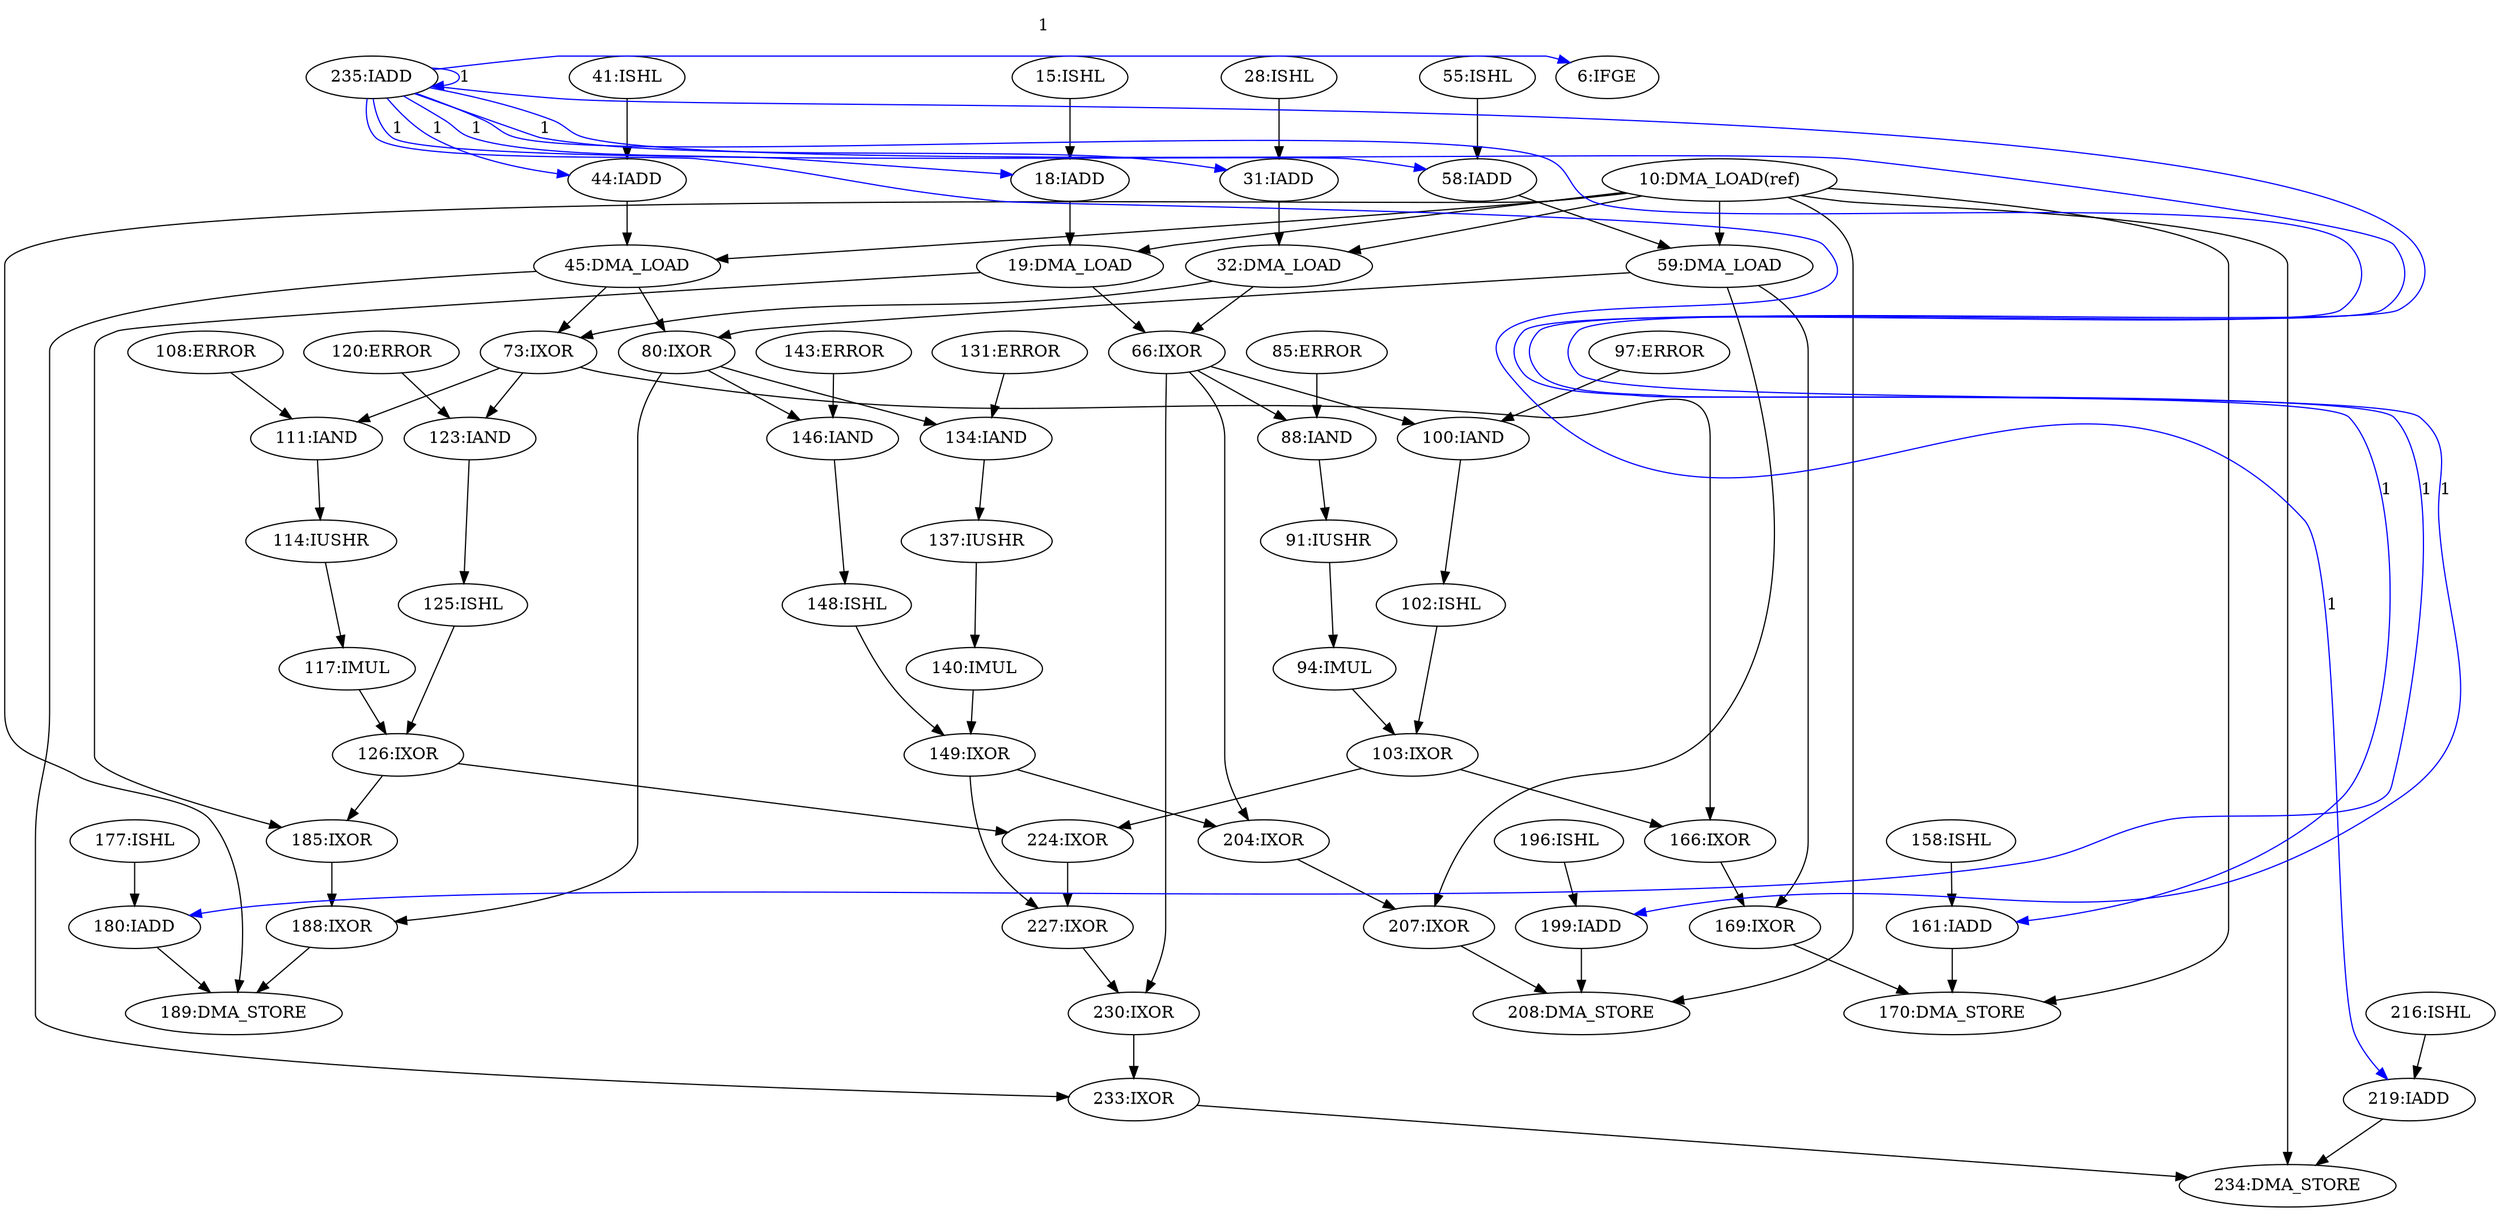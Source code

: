 digraph depgraph {
n0 [label="123:IAND"];
n1 [label="73:IXOR"];
n1 -> n0;
n2 [label="120:ERROR"];
n2 -> n0;
n3 [label="166:IXOR"];
n4 [label="103:IXOR"];
n4 -> n3;
n1 -> n3;
n5 [label="207:IXOR"];
n6 [label="204:IXOR"];
n6 -> n5;
n7 [label="59:DMA_LOAD"];
n7 -> n5;
n8 [label="234:DMA_STORE"];
n9 [label="10:DMA_LOAD(ref)"];
n9 -> n8;
n10 [label="219:IADD"];
n10 -> n8;
n11 [label="233:IXOR"];
n11 -> n8;
n12 [label="111:IAND"];
n1 -> n12;
n13 [label="108:ERROR"];
n13 -> n12;
n9 -> n7;
n14 [label="58:IADD"];
n14 -> n7;
n15 [label="80:IXOR"];
n16 [label="45:DMA_LOAD"];
n16 -> n15;
n7 -> n15;
n17 [label="134:IAND"];
n15 -> n17;
n18 [label="131:ERROR"];
n18 -> n17;
n19 [label="44:IADD"];
n20 [label="41:ISHL"];
n20 -> n19;
n21 [label="66:IXOR"];
n22 [label="19:DMA_LOAD"];
n22 -> n21;
n23 [label="32:DMA_LOAD"];
n23 -> n21;
n24 [label="146:IAND"];
n15 -> n24;
n25 [label="143:ERROR"];
n25 -> n24;
n26 [label="114:IUSHR"];
n12 -> n26;
n27 [label="188:IXOR"];
n28 [label="185:IXOR"];
n28 -> n27;
n15 -> n27;
n29 [label="18:IADD"];
n30 [label="15:ISHL"];
n30 -> n29;
n31 [label="230:IXOR"];
n32 [label="227:IXOR"];
n32 -> n31;
n21 -> n31;
n33 [label="170:DMA_STORE"];
n9 -> n33;
n34 [label="161:IADD"];
n34 -> n33;
n35 [label="169:IXOR"];
n35 -> n33;
n36 [label="100:IAND"];
n21 -> n36;
n37 [label="97:ERROR"];
n37 -> n36;
n9 -> n16;
n19 -> n16;
n38 [label="148:ISHL"];
n24 -> n38;
n39 [label="224:IXOR"];
n4 -> n39;
n40 [label="126:IXOR"];
n40 -> n39;
n3 -> n35;
n7 -> n35;
n41 [label="102:ISHL"];
n36 -> n41;
n31 -> n11;
n16 -> n11;
n42 [label="31:IADD"];
n43 [label="28:ISHL"];
n43 -> n42;
n9 -> n22;
n29 -> n22;
n44 [label="189:DMA_STORE"];
n9 -> n44;
n45 [label="180:IADD"];
n45 -> n44;
n27 -> n44;
n46 [label="149:IXOR"];
n47 [label="140:IMUL"];
n47 -> n46;
n38 -> n46;
n48 [label="199:IADD"];
n49 [label="196:ISHL"];
n49 -> n48;
n50 [label="88:IAND"];
n21 -> n50;
n51 [label="85:ERROR"];
n51 -> n50;
n52 [label="91:IUSHR"];
n50 -> n52;
n53 [label="158:ISHL"];
n53 -> n34;
n9 -> n23;
n42 -> n23;
n54 [label="216:ISHL"];
n54 -> n10;
n55 [label="177:ISHL"];
n55 -> n45;
n56 [label="117:IMUL"];
n56 -> n40;
n57 [label="125:ISHL"];
n57 -> n40;
n58 [label="94:IMUL"];
n52 -> n58;
n46 -> n6;
n21 -> n6;
n59 [label="208:DMA_STORE"];
n9 -> n59;
n48 -> n59;
n5 -> n59;
n23 -> n1;
n16 -> n1;
n58 -> n4;
n41 -> n4;
n26 -> n56;
n40 -> n28;
n22 -> n28;
n0 -> n57;
n60 [label="137:IUSHR"];
n60 -> n47;
n61 [label="55:ISHL"];
n61 -> n14;
n39 -> n32;
n46 -> n32;
n17 -> n60;
n62 [label="235:IADD"];
n62 -> n10 [constraint=false,color=blue,label="1"];
n62 -> n45 [constraint=false,color=blue,label="1"];
n63 [label="6:IFGE"];
n62 -> n63 [constraint=false,color=blue,label="1"];
n62 -> n14 [constraint=false,color=blue,label="1"];
n62 -> n48 [constraint=false,color=blue,label="1"];
n62 -> n42 [constraint=false,color=blue,label="1"];
n62 -> n19 [constraint=false,color=blue,label="1"];
n62 -> n34 [constraint=false,color=blue,label="1"];
n62 -> n29 [constraint=false,color=blue,label="1"];
n62 -> n62 [constraint=false,color=blue,label="1"];
}